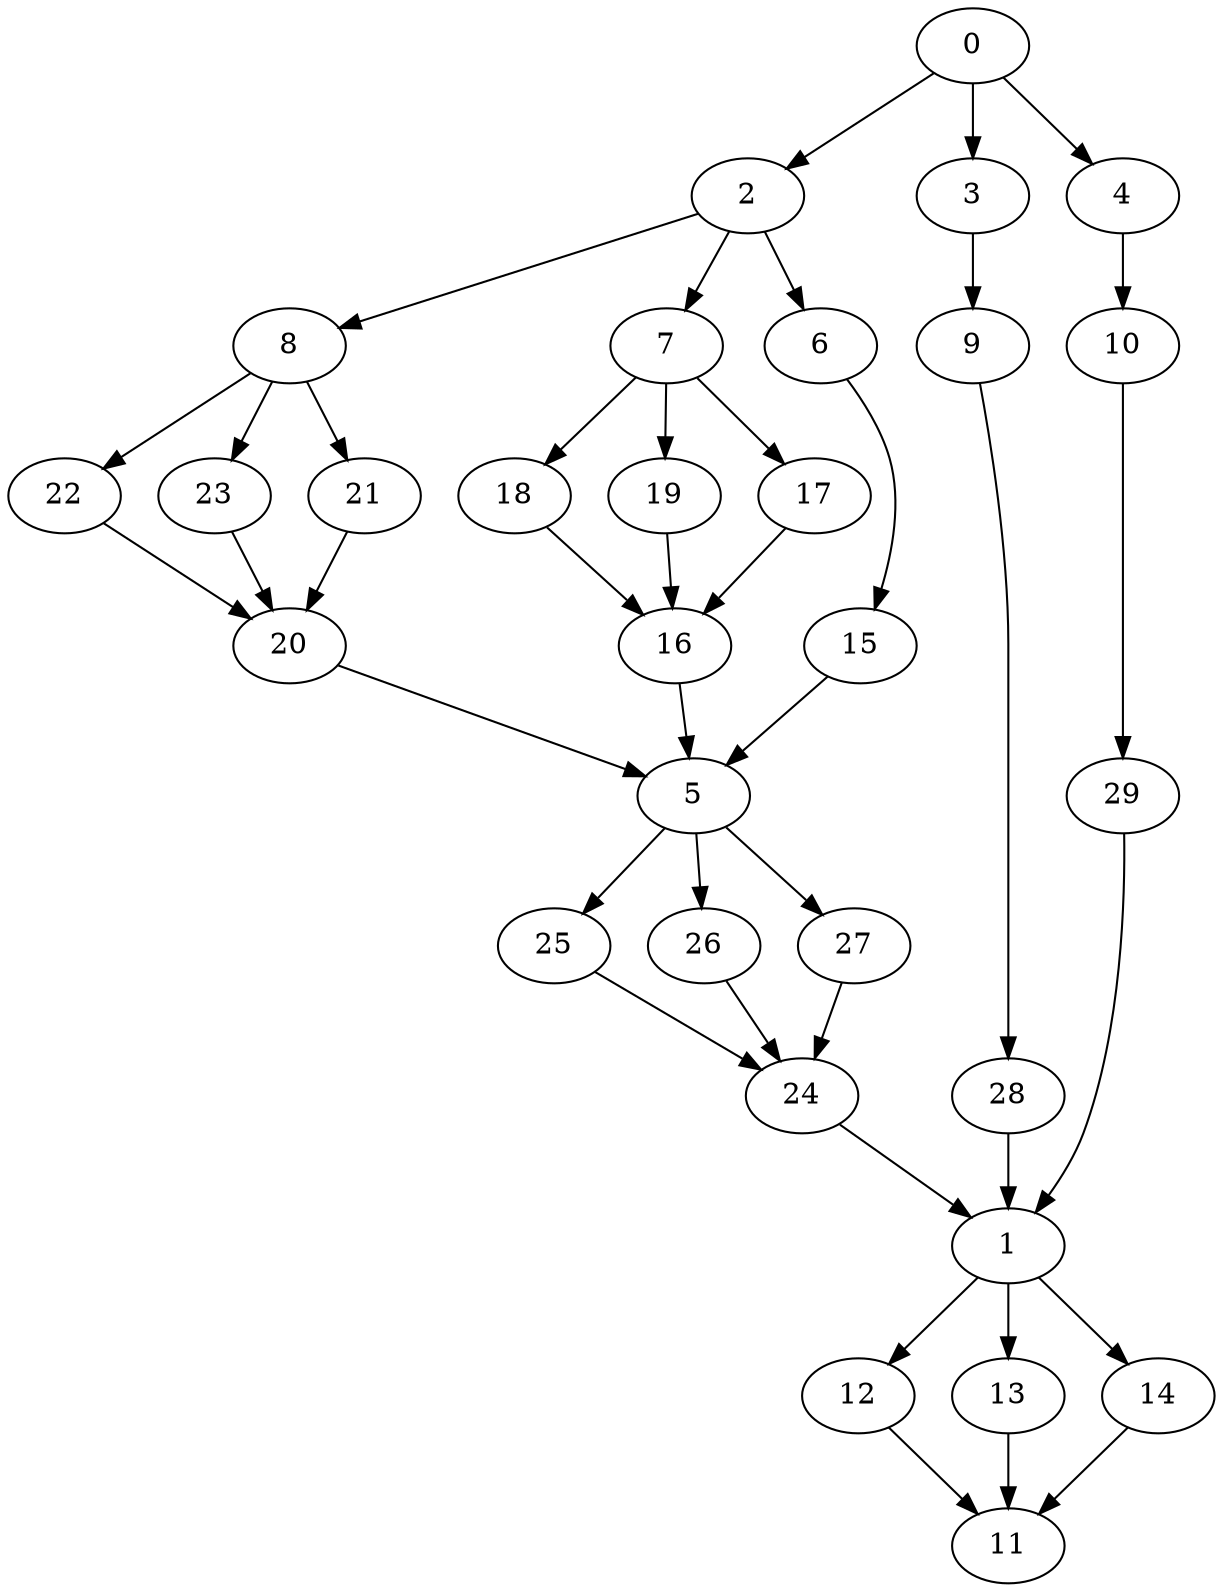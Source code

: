 digraph "SeriesParallel-MaxBf-3_Nodes_30_CCR_0.10_WeightType_Random#4" {
	graph ["Duplicate states"=0,
		GraphType=S_P,
		"Max states in OPEN"=0,
		Modes="120000ms; topo-ordered tasks, ; Pruning: task equivalence, fixed order ready list, ; F-value: ; Optimisation: best schedule length (\
SL) optimisation on equal, ",
		NumberOfTasks=30,
		"Pruned using list schedule length"=1,
		"States removed from OPEN"=0,
		TargetSystem="Homogeneous-6",
		"Time to schedule (ms)"=99,
		"Total idle time"=2108,
		"Total schedule length"=1123,
		"Total sequential time"=2397,
		"Total states created"=2
	];
	0	["Finish time"=96,
		Processor=0,
		"Start time"=0,
		Weight=96];
	2	["Finish time"=192,
		Processor=0,
		"Start time"=96,
		Weight=96];
	0 -> 2	[Weight=6];
	3	["Finish time"=483,
		Processor=4,
		"Start time"=373,
		Weight=110];
	0 -> 3	[Weight=10];
	4	["Finish time"=428,
		Processor=3,
		"Start time"=401,
		Weight=27];
	0 -> 4	[Weight=4];
	8	["Finish time"=288,
		Processor=0,
		"Start time"=192,
		Weight=96];
	2 -> 8	[Weight=10];
	7	["Finish time"=280,
		Processor=1,
		"Start time"=198,
		Weight=82];
	2 -> 7	[Weight=6];
	6	["Finish time"=226,
		Processor=4,
		"Start time"=199,
		Weight=27];
	2 -> 6	[Weight=7];
	22	["Finish time"=425,
		Processor=0,
		"Start time"=288,
		Weight=137];
	8 -> 22	[Weight=10];
	23	["Finish time"=401,
		Processor=3,
		"Start time"=291,
		Weight=110];
	8 -> 23	[Weight=3];
	21	["Finish time"=373,
		Processor=4,
		"Start time"=291,
		Weight=82];
	8 -> 21	[Weight=3];
	18	["Finish time"=376,
		Processor=1,
		"Start time"=280,
		Weight=96];
	7 -> 18	[Weight=4];
	19	["Finish time"=383,
		Processor=2,
		"Start time"=287,
		Weight=96];
	7 -> 19	[Weight=7];
	17	["Finish time"=392,
		Processor=5,
		"Start time"=351,
		Weight=41];
	7 -> 17	[Weight=6];
	20	["Finish time"=466,
		Processor=0,
		"Start time"=425,
		Weight=41];
	22 -> 20	[Weight=5];
	16	["Finish time"=462,
		Processor=5,
		"Start time"=393,
		Weight=69];
	18 -> 16	[Weight=10];
	19 -> 16	[Weight=10];
	23 -> 20	[Weight=2];
	15	["Finish time"=351,
		Processor=5,
		"Start time"=228,
		Weight=123];
	6 -> 15	[Weight=2];
	21 -> 20	[Weight=9];
	5	["Finish time"=576,
		Processor=0,
		"Start time"=466,
		Weight=110];
	15 -> 5	[Weight=6];
	17 -> 16	[Weight=6];
	16 -> 5	[Weight=3];
	20 -> 5	[Weight=8];
	25	["Finish time"=699,
		Processor=0,
		"Start time"=576,
		Weight=123];
	5 -> 25	[Weight=2];
	26	["Finish time"=689,
		Processor=1,
		"Start time"=579,
		Weight=110];
	5 -> 26	[Weight=3];
	27	["Finish time"=613,
		Processor=2,
		"Start time"=586,
		Weight=27];
	5 -> 27	[Weight=10];
	24	["Finish time"=822,
		Processor=0,
		"Start time"=699,
		Weight=123];
	25 -> 24	[Weight=5];
	26 -> 24	[Weight=8];
	9	["Finish time"=510,
		Processor=4,
		"Start time"=483,
		Weight=27];
	3 -> 9	[Weight=2];
	27 -> 24	[Weight=2];
	10	["Finish time"=497,
		Processor=3,
		"Start time"=428,
		Weight=69];
	4 -> 10	[Weight=2];
	1	["Finish time"=863,
		Processor=0,
		"Start time"=822,
		Weight=41];
	24 -> 1	[Weight=3];
	29	["Finish time"=524,
		Processor=3,
		"Start time"=497,
		Weight=27];
	10 -> 29	[Weight=8];
	28	["Finish time"=579,
		Processor=4,
		"Start time"=510,
		Weight=69];
	9 -> 28	[Weight=2];
	28 -> 1	[Weight=9];
	29 -> 1	[Weight=6];
	12	["Finish time"=986,
		Processor=0,
		"Start time"=863,
		Weight=123];
	1 -> 12	[Weight=9];
	13	["Finish time"=909,
		Processor=1,
		"Start time"=868,
		Weight=41];
	1 -> 13	[Weight=5];
	14	["Finish time"=908,
		Processor=2,
		"Start time"=867,
		Weight=41];
	1 -> 14	[Weight=4];
	11	["Finish time"=1123,
		Processor=0,
		"Start time"=986,
		Weight=137];
	12 -> 11	[Weight=3];
	13 -> 11	[Weight=10];
	14 -> 11	[Weight=10];
}
